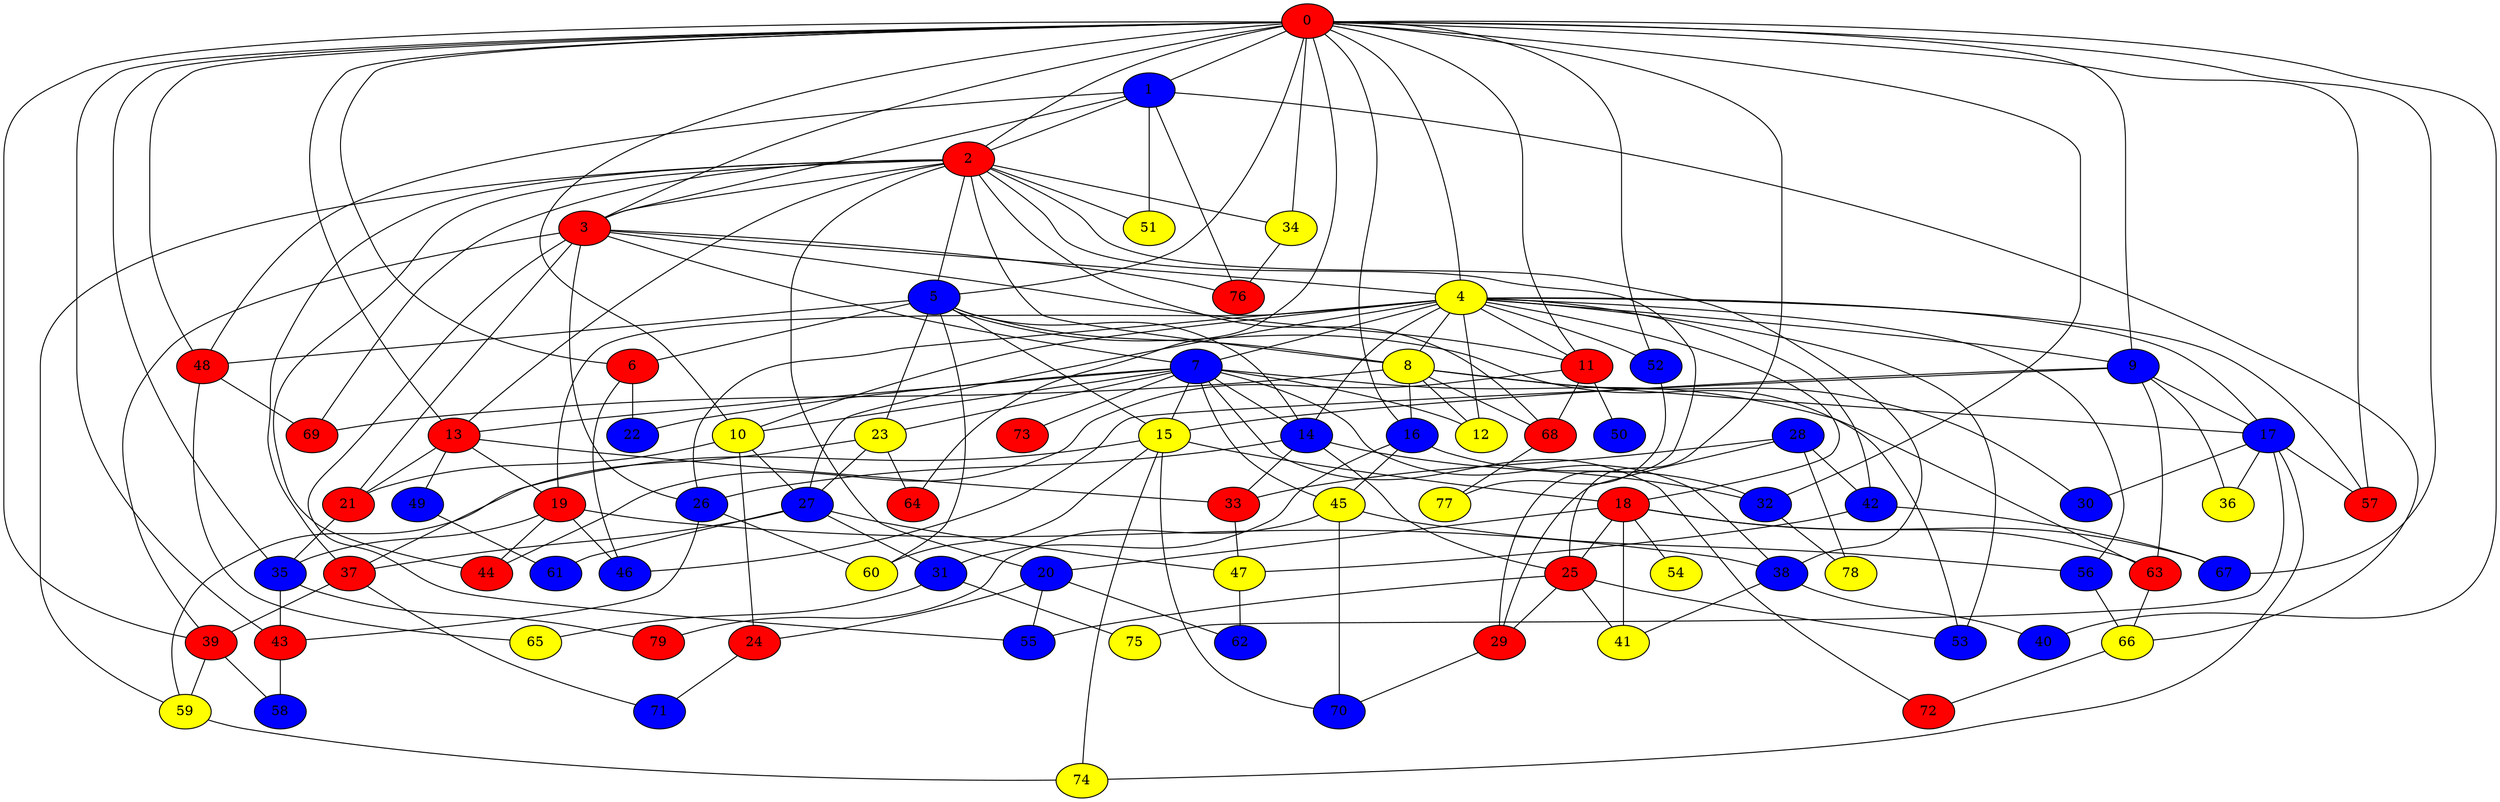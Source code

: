 graph {
0 [style = filled fillcolor = red];
1 [style = filled fillcolor = blue];
2 [style = filled fillcolor = red];
3 [style = filled fillcolor = red];
4 [style = filled fillcolor = yellow];
5 [style = filled fillcolor = blue];
6 [style = filled fillcolor = red];
7 [style = filled fillcolor = blue];
8 [style = filled fillcolor = yellow];
9 [style = filled fillcolor = blue];
10 [style = filled fillcolor = yellow];
11 [style = filled fillcolor = red];
12 [style = filled fillcolor = yellow];
13 [style = filled fillcolor = red];
14 [style = filled fillcolor = blue];
15 [style = filled fillcolor = yellow];
16 [style = filled fillcolor = blue];
17 [style = filled fillcolor = blue];
18 [style = filled fillcolor = red];
19 [style = filled fillcolor = red];
20 [style = filled fillcolor = blue];
21 [style = filled fillcolor = red];
22 [style = filled fillcolor = blue];
23 [style = filled fillcolor = yellow];
24 [style = filled fillcolor = red];
25 [style = filled fillcolor = red];
26 [style = filled fillcolor = blue];
27 [style = filled fillcolor = blue];
28 [style = filled fillcolor = blue];
29 [style = filled fillcolor = red];
30 [style = filled fillcolor = blue];
31 [style = filled fillcolor = blue];
32 [style = filled fillcolor = blue];
33 [style = filled fillcolor = red];
34 [style = filled fillcolor = yellow];
35 [style = filled fillcolor = blue];
36 [style = filled fillcolor = yellow];
37 [style = filled fillcolor = red];
38 [style = filled fillcolor = blue];
39 [style = filled fillcolor = red];
40 [style = filled fillcolor = blue];
41 [style = filled fillcolor = yellow];
42 [style = filled fillcolor = blue];
43 [style = filled fillcolor = red];
44 [style = filled fillcolor = red];
45 [style = filled fillcolor = yellow];
46 [style = filled fillcolor = blue];
47 [style = filled fillcolor = yellow];
48 [style = filled fillcolor = red];
49 [style = filled fillcolor = blue];
50 [style = filled fillcolor = blue];
51 [style = filled fillcolor = yellow];
52 [style = filled fillcolor = blue];
53 [style = filled fillcolor = blue];
54 [style = filled fillcolor = yellow];
55 [style = filled fillcolor = blue];
56 [style = filled fillcolor = blue];
57 [style = filled fillcolor = red];
58 [style = filled fillcolor = blue];
59 [style = filled fillcolor = yellow];
60 [style = filled fillcolor = yellow];
61 [style = filled fillcolor = blue];
62 [style = filled fillcolor = blue];
63 [style = filled fillcolor = red];
64 [style = filled fillcolor = red];
65 [style = filled fillcolor = yellow];
66 [style = filled fillcolor = yellow];
67 [style = filled fillcolor = blue];
68 [style = filled fillcolor = red];
69 [style = filled fillcolor = red];
70 [style = filled fillcolor = blue];
71 [style = filled fillcolor = blue];
72 [style = filled fillcolor = red];
73 [style = filled fillcolor = red];
74 [style = filled fillcolor = yellow];
75 [style = filled fillcolor = yellow];
76 [style = filled fillcolor = red];
77 [style = filled fillcolor = yellow];
78 [style = filled fillcolor = yellow];
79 [style = filled fillcolor = red];
0 -- 1;
0 -- 4;
0 -- 3;
0 -- 2;
0 -- 5;
0 -- 6;
0 -- 9;
0 -- 10;
0 -- 11;
0 -- 13;
0 -- 16;
0 -- 25;
0 -- 32;
0 -- 34;
0 -- 35;
0 -- 39;
0 -- 40;
0 -- 43;
0 -- 48;
0 -- 52;
0 -- 57;
0 -- 64;
0 -- 67;
1 -- 2;
1 -- 3;
1 -- 48;
1 -- 51;
1 -- 66;
1 -- 76;
2 -- 3;
2 -- 5;
2 -- 8;
2 -- 13;
2 -- 20;
2 -- 29;
2 -- 34;
2 -- 37;
2 -- 38;
2 -- 44;
2 -- 51;
2 -- 59;
2 -- 68;
2 -- 69;
3 -- 4;
3 -- 7;
3 -- 11;
3 -- 21;
3 -- 26;
3 -- 39;
3 -- 55;
3 -- 76;
4 -- 7;
4 -- 8;
4 -- 9;
4 -- 10;
4 -- 11;
4 -- 12;
4 -- 14;
4 -- 17;
4 -- 18;
4 -- 19;
4 -- 26;
4 -- 27;
4 -- 42;
4 -- 52;
4 -- 53;
4 -- 56;
4 -- 57;
5 -- 6;
5 -- 8;
5 -- 14;
5 -- 15;
5 -- 23;
5 -- 48;
5 -- 53;
5 -- 60;
6 -- 22;
6 -- 46;
7 -- 10;
7 -- 12;
7 -- 13;
7 -- 14;
7 -- 15;
7 -- 22;
7 -- 23;
7 -- 38;
7 -- 45;
7 -- 63;
7 -- 72;
7 -- 73;
8 -- 12;
8 -- 16;
8 -- 17;
8 -- 30;
8 -- 68;
8 -- 69;
9 -- 15;
9 -- 17;
9 -- 36;
9 -- 46;
9 -- 63;
10 -- 21;
10 -- 24;
10 -- 27;
11 -- 44;
11 -- 50;
11 -- 68;
13 -- 19;
13 -- 21;
13 -- 33;
13 -- 49;
14 -- 25;
14 -- 26;
14 -- 32;
14 -- 33;
15 -- 18;
15 -- 59;
15 -- 60;
15 -- 70;
15 -- 74;
16 -- 31;
16 -- 32;
16 -- 45;
17 -- 30;
17 -- 36;
17 -- 57;
17 -- 74;
17 -- 75;
18 -- 20;
18 -- 25;
18 -- 41;
18 -- 54;
18 -- 63;
18 -- 67;
19 -- 35;
19 -- 38;
19 -- 44;
19 -- 46;
20 -- 24;
20 -- 55;
20 -- 62;
21 -- 35;
23 -- 27;
23 -- 37;
23 -- 64;
24 -- 71;
25 -- 29;
25 -- 41;
25 -- 53;
25 -- 55;
26 -- 43;
26 -- 60;
27 -- 31;
27 -- 37;
27 -- 47;
27 -- 61;
28 -- 29;
28 -- 33;
28 -- 42;
28 -- 78;
29 -- 70;
31 -- 65;
31 -- 75;
32 -- 78;
33 -- 47;
34 -- 76;
35 -- 43;
35 -- 79;
37 -- 39;
37 -- 71;
38 -- 40;
38 -- 41;
39 -- 58;
39 -- 59;
42 -- 47;
42 -- 67;
43 -- 58;
45 -- 56;
45 -- 70;
45 -- 79;
47 -- 62;
48 -- 65;
48 -- 69;
49 -- 61;
52 -- 77;
56 -- 66;
59 -- 74;
63 -- 66;
66 -- 72;
68 -- 77;
}
